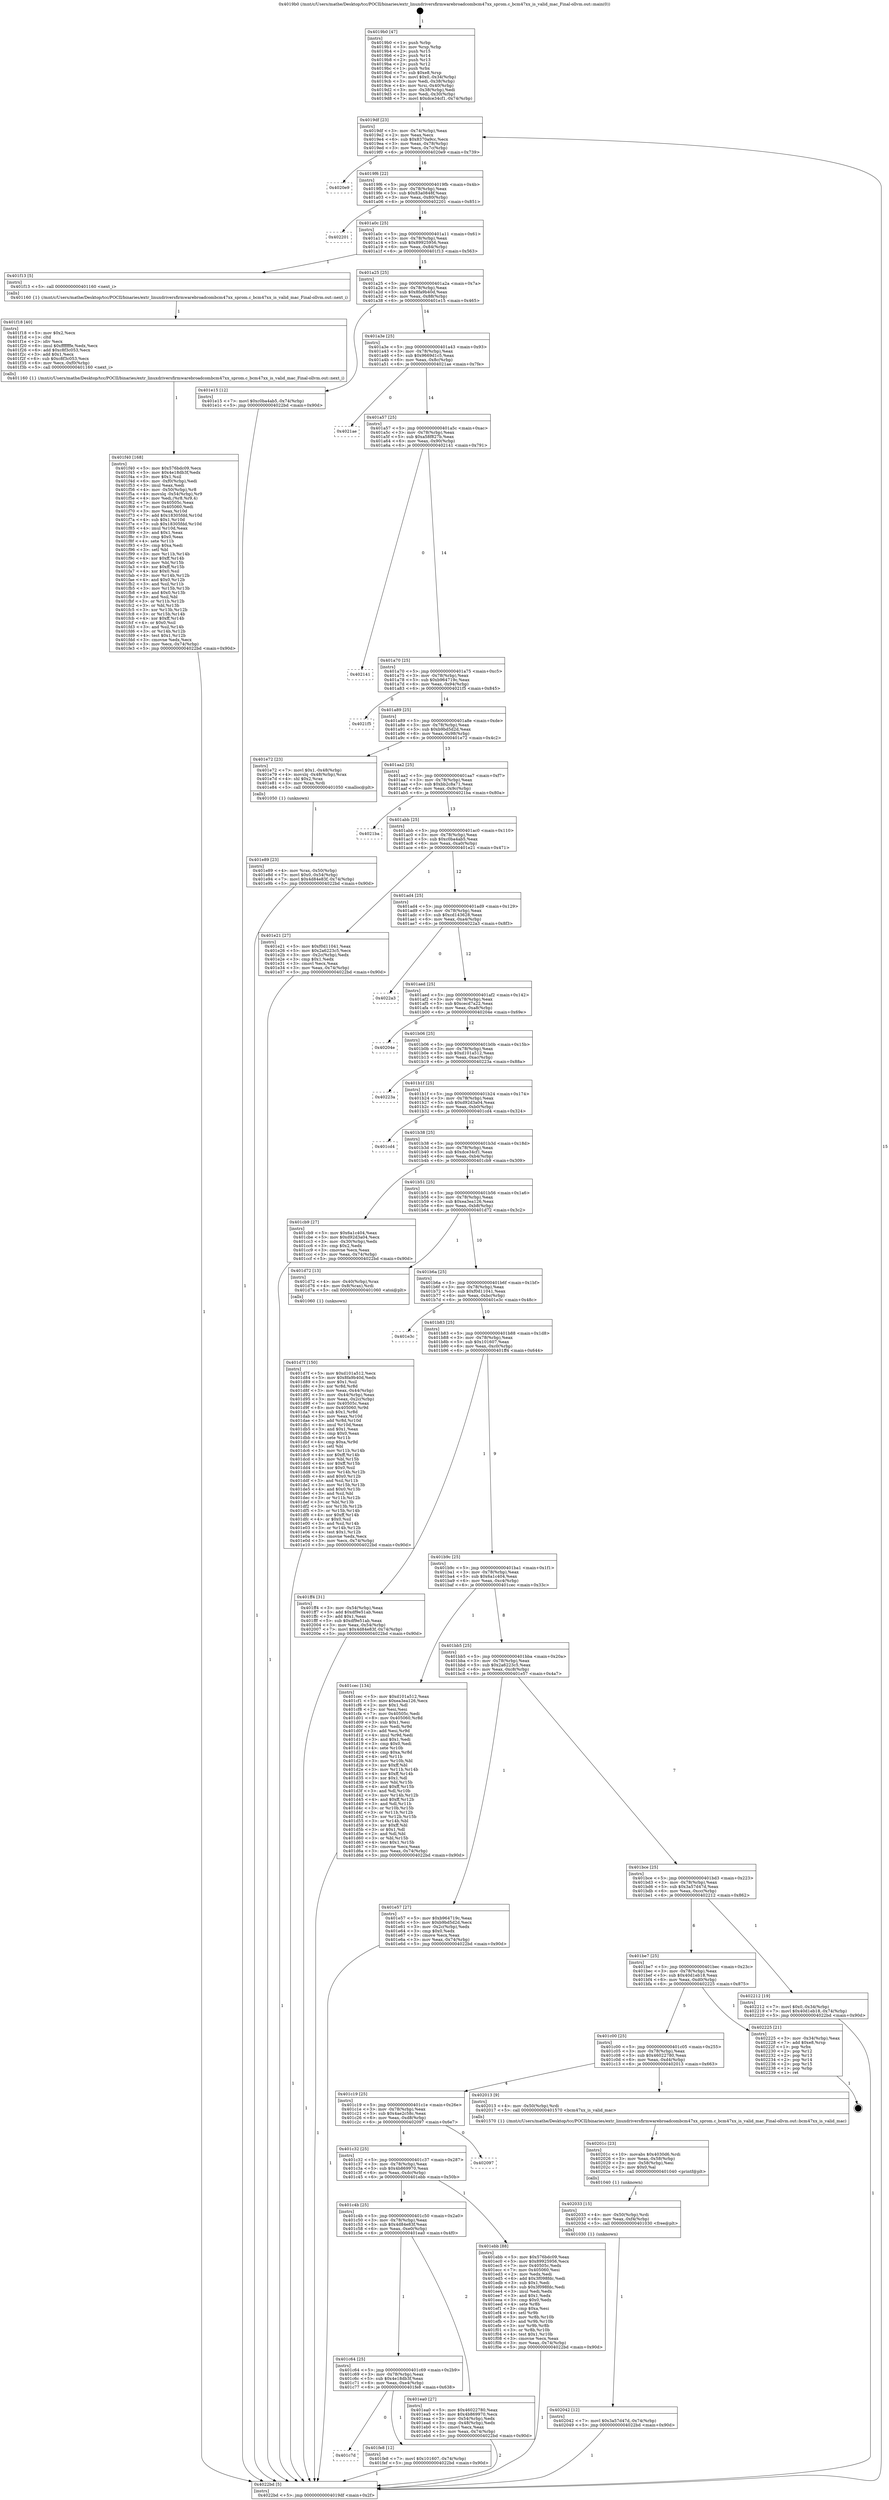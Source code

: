 digraph "0x4019b0" {
  label = "0x4019b0 (/mnt/c/Users/mathe/Desktop/tcc/POCII/binaries/extr_linuxdriversfirmwarebroadcombcm47xx_sprom.c_bcm47xx_is_valid_mac_Final-ollvm.out::main(0))"
  labelloc = "t"
  node[shape=record]

  Entry [label="",width=0.3,height=0.3,shape=circle,fillcolor=black,style=filled]
  "0x4019df" [label="{
     0x4019df [23]\l
     | [instrs]\l
     &nbsp;&nbsp;0x4019df \<+3\>: mov -0x74(%rbp),%eax\l
     &nbsp;&nbsp;0x4019e2 \<+2\>: mov %eax,%ecx\l
     &nbsp;&nbsp;0x4019e4 \<+6\>: sub $0x8370a9cc,%ecx\l
     &nbsp;&nbsp;0x4019ea \<+3\>: mov %eax,-0x78(%rbp)\l
     &nbsp;&nbsp;0x4019ed \<+3\>: mov %ecx,-0x7c(%rbp)\l
     &nbsp;&nbsp;0x4019f0 \<+6\>: je 00000000004020e9 \<main+0x739\>\l
  }"]
  "0x4020e9" [label="{
     0x4020e9\l
  }", style=dashed]
  "0x4019f6" [label="{
     0x4019f6 [22]\l
     | [instrs]\l
     &nbsp;&nbsp;0x4019f6 \<+5\>: jmp 00000000004019fb \<main+0x4b\>\l
     &nbsp;&nbsp;0x4019fb \<+3\>: mov -0x78(%rbp),%eax\l
     &nbsp;&nbsp;0x4019fe \<+5\>: sub $0x83a0848f,%eax\l
     &nbsp;&nbsp;0x401a03 \<+3\>: mov %eax,-0x80(%rbp)\l
     &nbsp;&nbsp;0x401a06 \<+6\>: je 0000000000402201 \<main+0x851\>\l
  }"]
  Exit [label="",width=0.3,height=0.3,shape=circle,fillcolor=black,style=filled,peripheries=2]
  "0x402201" [label="{
     0x402201\l
  }", style=dashed]
  "0x401a0c" [label="{
     0x401a0c [25]\l
     | [instrs]\l
     &nbsp;&nbsp;0x401a0c \<+5\>: jmp 0000000000401a11 \<main+0x61\>\l
     &nbsp;&nbsp;0x401a11 \<+3\>: mov -0x78(%rbp),%eax\l
     &nbsp;&nbsp;0x401a14 \<+5\>: sub $0x89925956,%eax\l
     &nbsp;&nbsp;0x401a19 \<+6\>: mov %eax,-0x84(%rbp)\l
     &nbsp;&nbsp;0x401a1f \<+6\>: je 0000000000401f13 \<main+0x563\>\l
  }"]
  "0x402042" [label="{
     0x402042 [12]\l
     | [instrs]\l
     &nbsp;&nbsp;0x402042 \<+7\>: movl $0x3a57d47d,-0x74(%rbp)\l
     &nbsp;&nbsp;0x402049 \<+5\>: jmp 00000000004022bd \<main+0x90d\>\l
  }"]
  "0x401f13" [label="{
     0x401f13 [5]\l
     | [instrs]\l
     &nbsp;&nbsp;0x401f13 \<+5\>: call 0000000000401160 \<next_i\>\l
     | [calls]\l
     &nbsp;&nbsp;0x401160 \{1\} (/mnt/c/Users/mathe/Desktop/tcc/POCII/binaries/extr_linuxdriversfirmwarebroadcombcm47xx_sprom.c_bcm47xx_is_valid_mac_Final-ollvm.out::next_i)\l
  }"]
  "0x401a25" [label="{
     0x401a25 [25]\l
     | [instrs]\l
     &nbsp;&nbsp;0x401a25 \<+5\>: jmp 0000000000401a2a \<main+0x7a\>\l
     &nbsp;&nbsp;0x401a2a \<+3\>: mov -0x78(%rbp),%eax\l
     &nbsp;&nbsp;0x401a2d \<+5\>: sub $0x8fa9b40d,%eax\l
     &nbsp;&nbsp;0x401a32 \<+6\>: mov %eax,-0x88(%rbp)\l
     &nbsp;&nbsp;0x401a38 \<+6\>: je 0000000000401e15 \<main+0x465\>\l
  }"]
  "0x402033" [label="{
     0x402033 [15]\l
     | [instrs]\l
     &nbsp;&nbsp;0x402033 \<+4\>: mov -0x50(%rbp),%rdi\l
     &nbsp;&nbsp;0x402037 \<+6\>: mov %eax,-0xf4(%rbp)\l
     &nbsp;&nbsp;0x40203d \<+5\>: call 0000000000401030 \<free@plt\>\l
     | [calls]\l
     &nbsp;&nbsp;0x401030 \{1\} (unknown)\l
  }"]
  "0x401e15" [label="{
     0x401e15 [12]\l
     | [instrs]\l
     &nbsp;&nbsp;0x401e15 \<+7\>: movl $0xc0ba4ab5,-0x74(%rbp)\l
     &nbsp;&nbsp;0x401e1c \<+5\>: jmp 00000000004022bd \<main+0x90d\>\l
  }"]
  "0x401a3e" [label="{
     0x401a3e [25]\l
     | [instrs]\l
     &nbsp;&nbsp;0x401a3e \<+5\>: jmp 0000000000401a43 \<main+0x93\>\l
     &nbsp;&nbsp;0x401a43 \<+3\>: mov -0x78(%rbp),%eax\l
     &nbsp;&nbsp;0x401a46 \<+5\>: sub $0x9669d1c5,%eax\l
     &nbsp;&nbsp;0x401a4b \<+6\>: mov %eax,-0x8c(%rbp)\l
     &nbsp;&nbsp;0x401a51 \<+6\>: je 00000000004021ae \<main+0x7fe\>\l
  }"]
  "0x40201c" [label="{
     0x40201c [23]\l
     | [instrs]\l
     &nbsp;&nbsp;0x40201c \<+10\>: movabs $0x4030d6,%rdi\l
     &nbsp;&nbsp;0x402026 \<+3\>: mov %eax,-0x58(%rbp)\l
     &nbsp;&nbsp;0x402029 \<+3\>: mov -0x58(%rbp),%esi\l
     &nbsp;&nbsp;0x40202c \<+2\>: mov $0x0,%al\l
     &nbsp;&nbsp;0x40202e \<+5\>: call 0000000000401040 \<printf@plt\>\l
     | [calls]\l
     &nbsp;&nbsp;0x401040 \{1\} (unknown)\l
  }"]
  "0x4021ae" [label="{
     0x4021ae\l
  }", style=dashed]
  "0x401a57" [label="{
     0x401a57 [25]\l
     | [instrs]\l
     &nbsp;&nbsp;0x401a57 \<+5\>: jmp 0000000000401a5c \<main+0xac\>\l
     &nbsp;&nbsp;0x401a5c \<+3\>: mov -0x78(%rbp),%eax\l
     &nbsp;&nbsp;0x401a5f \<+5\>: sub $0xa58f827b,%eax\l
     &nbsp;&nbsp;0x401a64 \<+6\>: mov %eax,-0x90(%rbp)\l
     &nbsp;&nbsp;0x401a6a \<+6\>: je 0000000000402141 \<main+0x791\>\l
  }"]
  "0x401c7d" [label="{
     0x401c7d\l
  }", style=dashed]
  "0x402141" [label="{
     0x402141\l
  }", style=dashed]
  "0x401a70" [label="{
     0x401a70 [25]\l
     | [instrs]\l
     &nbsp;&nbsp;0x401a70 \<+5\>: jmp 0000000000401a75 \<main+0xc5\>\l
     &nbsp;&nbsp;0x401a75 \<+3\>: mov -0x78(%rbp),%eax\l
     &nbsp;&nbsp;0x401a78 \<+5\>: sub $0xb964719c,%eax\l
     &nbsp;&nbsp;0x401a7d \<+6\>: mov %eax,-0x94(%rbp)\l
     &nbsp;&nbsp;0x401a83 \<+6\>: je 00000000004021f5 \<main+0x845\>\l
  }"]
  "0x401fe8" [label="{
     0x401fe8 [12]\l
     | [instrs]\l
     &nbsp;&nbsp;0x401fe8 \<+7\>: movl $0x101607,-0x74(%rbp)\l
     &nbsp;&nbsp;0x401fef \<+5\>: jmp 00000000004022bd \<main+0x90d\>\l
  }"]
  "0x4021f5" [label="{
     0x4021f5\l
  }", style=dashed]
  "0x401a89" [label="{
     0x401a89 [25]\l
     | [instrs]\l
     &nbsp;&nbsp;0x401a89 \<+5\>: jmp 0000000000401a8e \<main+0xde\>\l
     &nbsp;&nbsp;0x401a8e \<+3\>: mov -0x78(%rbp),%eax\l
     &nbsp;&nbsp;0x401a91 \<+5\>: sub $0xb9bd5d2d,%eax\l
     &nbsp;&nbsp;0x401a96 \<+6\>: mov %eax,-0x98(%rbp)\l
     &nbsp;&nbsp;0x401a9c \<+6\>: je 0000000000401e72 \<main+0x4c2\>\l
  }"]
  "0x401f40" [label="{
     0x401f40 [168]\l
     | [instrs]\l
     &nbsp;&nbsp;0x401f40 \<+5\>: mov $0x576bdc09,%ecx\l
     &nbsp;&nbsp;0x401f45 \<+5\>: mov $0x4e18db3f,%edx\l
     &nbsp;&nbsp;0x401f4a \<+3\>: mov $0x1,%sil\l
     &nbsp;&nbsp;0x401f4d \<+6\>: mov -0xf0(%rbp),%edi\l
     &nbsp;&nbsp;0x401f53 \<+3\>: imul %eax,%edi\l
     &nbsp;&nbsp;0x401f56 \<+4\>: mov -0x50(%rbp),%r8\l
     &nbsp;&nbsp;0x401f5a \<+4\>: movslq -0x54(%rbp),%r9\l
     &nbsp;&nbsp;0x401f5e \<+4\>: mov %edi,(%r8,%r9,4)\l
     &nbsp;&nbsp;0x401f62 \<+7\>: mov 0x40505c,%eax\l
     &nbsp;&nbsp;0x401f69 \<+7\>: mov 0x405060,%edi\l
     &nbsp;&nbsp;0x401f70 \<+3\>: mov %eax,%r10d\l
     &nbsp;&nbsp;0x401f73 \<+7\>: add $0x18305fdd,%r10d\l
     &nbsp;&nbsp;0x401f7a \<+4\>: sub $0x1,%r10d\l
     &nbsp;&nbsp;0x401f7e \<+7\>: sub $0x18305fdd,%r10d\l
     &nbsp;&nbsp;0x401f85 \<+4\>: imul %r10d,%eax\l
     &nbsp;&nbsp;0x401f89 \<+3\>: and $0x1,%eax\l
     &nbsp;&nbsp;0x401f8c \<+3\>: cmp $0x0,%eax\l
     &nbsp;&nbsp;0x401f8f \<+4\>: sete %r11b\l
     &nbsp;&nbsp;0x401f93 \<+3\>: cmp $0xa,%edi\l
     &nbsp;&nbsp;0x401f96 \<+3\>: setl %bl\l
     &nbsp;&nbsp;0x401f99 \<+3\>: mov %r11b,%r14b\l
     &nbsp;&nbsp;0x401f9c \<+4\>: xor $0xff,%r14b\l
     &nbsp;&nbsp;0x401fa0 \<+3\>: mov %bl,%r15b\l
     &nbsp;&nbsp;0x401fa3 \<+4\>: xor $0xff,%r15b\l
     &nbsp;&nbsp;0x401fa7 \<+4\>: xor $0x0,%sil\l
     &nbsp;&nbsp;0x401fab \<+3\>: mov %r14b,%r12b\l
     &nbsp;&nbsp;0x401fae \<+4\>: and $0x0,%r12b\l
     &nbsp;&nbsp;0x401fb2 \<+3\>: and %sil,%r11b\l
     &nbsp;&nbsp;0x401fb5 \<+3\>: mov %r15b,%r13b\l
     &nbsp;&nbsp;0x401fb8 \<+4\>: and $0x0,%r13b\l
     &nbsp;&nbsp;0x401fbc \<+3\>: and %sil,%bl\l
     &nbsp;&nbsp;0x401fbf \<+3\>: or %r11b,%r12b\l
     &nbsp;&nbsp;0x401fc2 \<+3\>: or %bl,%r13b\l
     &nbsp;&nbsp;0x401fc5 \<+3\>: xor %r13b,%r12b\l
     &nbsp;&nbsp;0x401fc8 \<+3\>: or %r15b,%r14b\l
     &nbsp;&nbsp;0x401fcb \<+4\>: xor $0xff,%r14b\l
     &nbsp;&nbsp;0x401fcf \<+4\>: or $0x0,%sil\l
     &nbsp;&nbsp;0x401fd3 \<+3\>: and %sil,%r14b\l
     &nbsp;&nbsp;0x401fd6 \<+3\>: or %r14b,%r12b\l
     &nbsp;&nbsp;0x401fd9 \<+4\>: test $0x1,%r12b\l
     &nbsp;&nbsp;0x401fdd \<+3\>: cmovne %edx,%ecx\l
     &nbsp;&nbsp;0x401fe0 \<+3\>: mov %ecx,-0x74(%rbp)\l
     &nbsp;&nbsp;0x401fe3 \<+5\>: jmp 00000000004022bd \<main+0x90d\>\l
  }"]
  "0x401e72" [label="{
     0x401e72 [23]\l
     | [instrs]\l
     &nbsp;&nbsp;0x401e72 \<+7\>: movl $0x1,-0x48(%rbp)\l
     &nbsp;&nbsp;0x401e79 \<+4\>: movslq -0x48(%rbp),%rax\l
     &nbsp;&nbsp;0x401e7d \<+4\>: shl $0x2,%rax\l
     &nbsp;&nbsp;0x401e81 \<+3\>: mov %rax,%rdi\l
     &nbsp;&nbsp;0x401e84 \<+5\>: call 0000000000401050 \<malloc@plt\>\l
     | [calls]\l
     &nbsp;&nbsp;0x401050 \{1\} (unknown)\l
  }"]
  "0x401aa2" [label="{
     0x401aa2 [25]\l
     | [instrs]\l
     &nbsp;&nbsp;0x401aa2 \<+5\>: jmp 0000000000401aa7 \<main+0xf7\>\l
     &nbsp;&nbsp;0x401aa7 \<+3\>: mov -0x78(%rbp),%eax\l
     &nbsp;&nbsp;0x401aaa \<+5\>: sub $0xbb2c8a71,%eax\l
     &nbsp;&nbsp;0x401aaf \<+6\>: mov %eax,-0x9c(%rbp)\l
     &nbsp;&nbsp;0x401ab5 \<+6\>: je 00000000004021ba \<main+0x80a\>\l
  }"]
  "0x401f18" [label="{
     0x401f18 [40]\l
     | [instrs]\l
     &nbsp;&nbsp;0x401f18 \<+5\>: mov $0x2,%ecx\l
     &nbsp;&nbsp;0x401f1d \<+1\>: cltd\l
     &nbsp;&nbsp;0x401f1e \<+2\>: idiv %ecx\l
     &nbsp;&nbsp;0x401f20 \<+6\>: imul $0xfffffffe,%edx,%ecx\l
     &nbsp;&nbsp;0x401f26 \<+6\>: add $0xc8f3c053,%ecx\l
     &nbsp;&nbsp;0x401f2c \<+3\>: add $0x1,%ecx\l
     &nbsp;&nbsp;0x401f2f \<+6\>: sub $0xc8f3c053,%ecx\l
     &nbsp;&nbsp;0x401f35 \<+6\>: mov %ecx,-0xf0(%rbp)\l
     &nbsp;&nbsp;0x401f3b \<+5\>: call 0000000000401160 \<next_i\>\l
     | [calls]\l
     &nbsp;&nbsp;0x401160 \{1\} (/mnt/c/Users/mathe/Desktop/tcc/POCII/binaries/extr_linuxdriversfirmwarebroadcombcm47xx_sprom.c_bcm47xx_is_valid_mac_Final-ollvm.out::next_i)\l
  }"]
  "0x4021ba" [label="{
     0x4021ba\l
  }", style=dashed]
  "0x401abb" [label="{
     0x401abb [25]\l
     | [instrs]\l
     &nbsp;&nbsp;0x401abb \<+5\>: jmp 0000000000401ac0 \<main+0x110\>\l
     &nbsp;&nbsp;0x401ac0 \<+3\>: mov -0x78(%rbp),%eax\l
     &nbsp;&nbsp;0x401ac3 \<+5\>: sub $0xc0ba4ab5,%eax\l
     &nbsp;&nbsp;0x401ac8 \<+6\>: mov %eax,-0xa0(%rbp)\l
     &nbsp;&nbsp;0x401ace \<+6\>: je 0000000000401e21 \<main+0x471\>\l
  }"]
  "0x401c64" [label="{
     0x401c64 [25]\l
     | [instrs]\l
     &nbsp;&nbsp;0x401c64 \<+5\>: jmp 0000000000401c69 \<main+0x2b9\>\l
     &nbsp;&nbsp;0x401c69 \<+3\>: mov -0x78(%rbp),%eax\l
     &nbsp;&nbsp;0x401c6c \<+5\>: sub $0x4e18db3f,%eax\l
     &nbsp;&nbsp;0x401c71 \<+6\>: mov %eax,-0xe4(%rbp)\l
     &nbsp;&nbsp;0x401c77 \<+6\>: je 0000000000401fe8 \<main+0x638\>\l
  }"]
  "0x401e21" [label="{
     0x401e21 [27]\l
     | [instrs]\l
     &nbsp;&nbsp;0x401e21 \<+5\>: mov $0xf0d11041,%eax\l
     &nbsp;&nbsp;0x401e26 \<+5\>: mov $0x2a6223c5,%ecx\l
     &nbsp;&nbsp;0x401e2b \<+3\>: mov -0x2c(%rbp),%edx\l
     &nbsp;&nbsp;0x401e2e \<+3\>: cmp $0x1,%edx\l
     &nbsp;&nbsp;0x401e31 \<+3\>: cmovl %ecx,%eax\l
     &nbsp;&nbsp;0x401e34 \<+3\>: mov %eax,-0x74(%rbp)\l
     &nbsp;&nbsp;0x401e37 \<+5\>: jmp 00000000004022bd \<main+0x90d\>\l
  }"]
  "0x401ad4" [label="{
     0x401ad4 [25]\l
     | [instrs]\l
     &nbsp;&nbsp;0x401ad4 \<+5\>: jmp 0000000000401ad9 \<main+0x129\>\l
     &nbsp;&nbsp;0x401ad9 \<+3\>: mov -0x78(%rbp),%eax\l
     &nbsp;&nbsp;0x401adc \<+5\>: sub $0xcd143628,%eax\l
     &nbsp;&nbsp;0x401ae1 \<+6\>: mov %eax,-0xa4(%rbp)\l
     &nbsp;&nbsp;0x401ae7 \<+6\>: je 00000000004022a3 \<main+0x8f3\>\l
  }"]
  "0x401ea0" [label="{
     0x401ea0 [27]\l
     | [instrs]\l
     &nbsp;&nbsp;0x401ea0 \<+5\>: mov $0x46022780,%eax\l
     &nbsp;&nbsp;0x401ea5 \<+5\>: mov $0x4b869970,%ecx\l
     &nbsp;&nbsp;0x401eaa \<+3\>: mov -0x54(%rbp),%edx\l
     &nbsp;&nbsp;0x401ead \<+3\>: cmp -0x48(%rbp),%edx\l
     &nbsp;&nbsp;0x401eb0 \<+3\>: cmovl %ecx,%eax\l
     &nbsp;&nbsp;0x401eb3 \<+3\>: mov %eax,-0x74(%rbp)\l
     &nbsp;&nbsp;0x401eb6 \<+5\>: jmp 00000000004022bd \<main+0x90d\>\l
  }"]
  "0x4022a3" [label="{
     0x4022a3\l
  }", style=dashed]
  "0x401aed" [label="{
     0x401aed [25]\l
     | [instrs]\l
     &nbsp;&nbsp;0x401aed \<+5\>: jmp 0000000000401af2 \<main+0x142\>\l
     &nbsp;&nbsp;0x401af2 \<+3\>: mov -0x78(%rbp),%eax\l
     &nbsp;&nbsp;0x401af5 \<+5\>: sub $0xcecd7a22,%eax\l
     &nbsp;&nbsp;0x401afa \<+6\>: mov %eax,-0xa8(%rbp)\l
     &nbsp;&nbsp;0x401b00 \<+6\>: je 000000000040204e \<main+0x69e\>\l
  }"]
  "0x401c4b" [label="{
     0x401c4b [25]\l
     | [instrs]\l
     &nbsp;&nbsp;0x401c4b \<+5\>: jmp 0000000000401c50 \<main+0x2a0\>\l
     &nbsp;&nbsp;0x401c50 \<+3\>: mov -0x78(%rbp),%eax\l
     &nbsp;&nbsp;0x401c53 \<+5\>: sub $0x4d84e83f,%eax\l
     &nbsp;&nbsp;0x401c58 \<+6\>: mov %eax,-0xe0(%rbp)\l
     &nbsp;&nbsp;0x401c5e \<+6\>: je 0000000000401ea0 \<main+0x4f0\>\l
  }"]
  "0x40204e" [label="{
     0x40204e\l
  }", style=dashed]
  "0x401b06" [label="{
     0x401b06 [25]\l
     | [instrs]\l
     &nbsp;&nbsp;0x401b06 \<+5\>: jmp 0000000000401b0b \<main+0x15b\>\l
     &nbsp;&nbsp;0x401b0b \<+3\>: mov -0x78(%rbp),%eax\l
     &nbsp;&nbsp;0x401b0e \<+5\>: sub $0xd101a512,%eax\l
     &nbsp;&nbsp;0x401b13 \<+6\>: mov %eax,-0xac(%rbp)\l
     &nbsp;&nbsp;0x401b19 \<+6\>: je 000000000040223a \<main+0x88a\>\l
  }"]
  "0x401ebb" [label="{
     0x401ebb [88]\l
     | [instrs]\l
     &nbsp;&nbsp;0x401ebb \<+5\>: mov $0x576bdc09,%eax\l
     &nbsp;&nbsp;0x401ec0 \<+5\>: mov $0x89925956,%ecx\l
     &nbsp;&nbsp;0x401ec5 \<+7\>: mov 0x40505c,%edx\l
     &nbsp;&nbsp;0x401ecc \<+7\>: mov 0x405060,%esi\l
     &nbsp;&nbsp;0x401ed3 \<+2\>: mov %edx,%edi\l
     &nbsp;&nbsp;0x401ed5 \<+6\>: add $0x3f098fdc,%edi\l
     &nbsp;&nbsp;0x401edb \<+3\>: sub $0x1,%edi\l
     &nbsp;&nbsp;0x401ede \<+6\>: sub $0x3f098fdc,%edi\l
     &nbsp;&nbsp;0x401ee4 \<+3\>: imul %edi,%edx\l
     &nbsp;&nbsp;0x401ee7 \<+3\>: and $0x1,%edx\l
     &nbsp;&nbsp;0x401eea \<+3\>: cmp $0x0,%edx\l
     &nbsp;&nbsp;0x401eed \<+4\>: sete %r8b\l
     &nbsp;&nbsp;0x401ef1 \<+3\>: cmp $0xa,%esi\l
     &nbsp;&nbsp;0x401ef4 \<+4\>: setl %r9b\l
     &nbsp;&nbsp;0x401ef8 \<+3\>: mov %r8b,%r10b\l
     &nbsp;&nbsp;0x401efb \<+3\>: and %r9b,%r10b\l
     &nbsp;&nbsp;0x401efe \<+3\>: xor %r9b,%r8b\l
     &nbsp;&nbsp;0x401f01 \<+3\>: or %r8b,%r10b\l
     &nbsp;&nbsp;0x401f04 \<+4\>: test $0x1,%r10b\l
     &nbsp;&nbsp;0x401f08 \<+3\>: cmovne %ecx,%eax\l
     &nbsp;&nbsp;0x401f0b \<+3\>: mov %eax,-0x74(%rbp)\l
     &nbsp;&nbsp;0x401f0e \<+5\>: jmp 00000000004022bd \<main+0x90d\>\l
  }"]
  "0x40223a" [label="{
     0x40223a\l
  }", style=dashed]
  "0x401b1f" [label="{
     0x401b1f [25]\l
     | [instrs]\l
     &nbsp;&nbsp;0x401b1f \<+5\>: jmp 0000000000401b24 \<main+0x174\>\l
     &nbsp;&nbsp;0x401b24 \<+3\>: mov -0x78(%rbp),%eax\l
     &nbsp;&nbsp;0x401b27 \<+5\>: sub $0xd92d3a04,%eax\l
     &nbsp;&nbsp;0x401b2c \<+6\>: mov %eax,-0xb0(%rbp)\l
     &nbsp;&nbsp;0x401b32 \<+6\>: je 0000000000401cd4 \<main+0x324\>\l
  }"]
  "0x401c32" [label="{
     0x401c32 [25]\l
     | [instrs]\l
     &nbsp;&nbsp;0x401c32 \<+5\>: jmp 0000000000401c37 \<main+0x287\>\l
     &nbsp;&nbsp;0x401c37 \<+3\>: mov -0x78(%rbp),%eax\l
     &nbsp;&nbsp;0x401c3a \<+5\>: sub $0x4b869970,%eax\l
     &nbsp;&nbsp;0x401c3f \<+6\>: mov %eax,-0xdc(%rbp)\l
     &nbsp;&nbsp;0x401c45 \<+6\>: je 0000000000401ebb \<main+0x50b\>\l
  }"]
  "0x401cd4" [label="{
     0x401cd4\l
  }", style=dashed]
  "0x401b38" [label="{
     0x401b38 [25]\l
     | [instrs]\l
     &nbsp;&nbsp;0x401b38 \<+5\>: jmp 0000000000401b3d \<main+0x18d\>\l
     &nbsp;&nbsp;0x401b3d \<+3\>: mov -0x78(%rbp),%eax\l
     &nbsp;&nbsp;0x401b40 \<+5\>: sub $0xdce34cf1,%eax\l
     &nbsp;&nbsp;0x401b45 \<+6\>: mov %eax,-0xb4(%rbp)\l
     &nbsp;&nbsp;0x401b4b \<+6\>: je 0000000000401cb9 \<main+0x309\>\l
  }"]
  "0x402097" [label="{
     0x402097\l
  }", style=dashed]
  "0x401cb9" [label="{
     0x401cb9 [27]\l
     | [instrs]\l
     &nbsp;&nbsp;0x401cb9 \<+5\>: mov $0x6a1c404,%eax\l
     &nbsp;&nbsp;0x401cbe \<+5\>: mov $0xd92d3a04,%ecx\l
     &nbsp;&nbsp;0x401cc3 \<+3\>: mov -0x30(%rbp),%edx\l
     &nbsp;&nbsp;0x401cc6 \<+3\>: cmp $0x2,%edx\l
     &nbsp;&nbsp;0x401cc9 \<+3\>: cmovne %ecx,%eax\l
     &nbsp;&nbsp;0x401ccc \<+3\>: mov %eax,-0x74(%rbp)\l
     &nbsp;&nbsp;0x401ccf \<+5\>: jmp 00000000004022bd \<main+0x90d\>\l
  }"]
  "0x401b51" [label="{
     0x401b51 [25]\l
     | [instrs]\l
     &nbsp;&nbsp;0x401b51 \<+5\>: jmp 0000000000401b56 \<main+0x1a6\>\l
     &nbsp;&nbsp;0x401b56 \<+3\>: mov -0x78(%rbp),%eax\l
     &nbsp;&nbsp;0x401b59 \<+5\>: sub $0xea3ea126,%eax\l
     &nbsp;&nbsp;0x401b5e \<+6\>: mov %eax,-0xb8(%rbp)\l
     &nbsp;&nbsp;0x401b64 \<+6\>: je 0000000000401d72 \<main+0x3c2\>\l
  }"]
  "0x4022bd" [label="{
     0x4022bd [5]\l
     | [instrs]\l
     &nbsp;&nbsp;0x4022bd \<+5\>: jmp 00000000004019df \<main+0x2f\>\l
  }"]
  "0x4019b0" [label="{
     0x4019b0 [47]\l
     | [instrs]\l
     &nbsp;&nbsp;0x4019b0 \<+1\>: push %rbp\l
     &nbsp;&nbsp;0x4019b1 \<+3\>: mov %rsp,%rbp\l
     &nbsp;&nbsp;0x4019b4 \<+2\>: push %r15\l
     &nbsp;&nbsp;0x4019b6 \<+2\>: push %r14\l
     &nbsp;&nbsp;0x4019b8 \<+2\>: push %r13\l
     &nbsp;&nbsp;0x4019ba \<+2\>: push %r12\l
     &nbsp;&nbsp;0x4019bc \<+1\>: push %rbx\l
     &nbsp;&nbsp;0x4019bd \<+7\>: sub $0xe8,%rsp\l
     &nbsp;&nbsp;0x4019c4 \<+7\>: movl $0x0,-0x34(%rbp)\l
     &nbsp;&nbsp;0x4019cb \<+3\>: mov %edi,-0x38(%rbp)\l
     &nbsp;&nbsp;0x4019ce \<+4\>: mov %rsi,-0x40(%rbp)\l
     &nbsp;&nbsp;0x4019d2 \<+3\>: mov -0x38(%rbp),%edi\l
     &nbsp;&nbsp;0x4019d5 \<+3\>: mov %edi,-0x30(%rbp)\l
     &nbsp;&nbsp;0x4019d8 \<+7\>: movl $0xdce34cf1,-0x74(%rbp)\l
  }"]
  "0x401c19" [label="{
     0x401c19 [25]\l
     | [instrs]\l
     &nbsp;&nbsp;0x401c19 \<+5\>: jmp 0000000000401c1e \<main+0x26e\>\l
     &nbsp;&nbsp;0x401c1e \<+3\>: mov -0x78(%rbp),%eax\l
     &nbsp;&nbsp;0x401c21 \<+5\>: sub $0x4ae2c58c,%eax\l
     &nbsp;&nbsp;0x401c26 \<+6\>: mov %eax,-0xd8(%rbp)\l
     &nbsp;&nbsp;0x401c2c \<+6\>: je 0000000000402097 \<main+0x6e7\>\l
  }"]
  "0x401d72" [label="{
     0x401d72 [13]\l
     | [instrs]\l
     &nbsp;&nbsp;0x401d72 \<+4\>: mov -0x40(%rbp),%rax\l
     &nbsp;&nbsp;0x401d76 \<+4\>: mov 0x8(%rax),%rdi\l
     &nbsp;&nbsp;0x401d7a \<+5\>: call 0000000000401060 \<atoi@plt\>\l
     | [calls]\l
     &nbsp;&nbsp;0x401060 \{1\} (unknown)\l
  }"]
  "0x401b6a" [label="{
     0x401b6a [25]\l
     | [instrs]\l
     &nbsp;&nbsp;0x401b6a \<+5\>: jmp 0000000000401b6f \<main+0x1bf\>\l
     &nbsp;&nbsp;0x401b6f \<+3\>: mov -0x78(%rbp),%eax\l
     &nbsp;&nbsp;0x401b72 \<+5\>: sub $0xf0d11041,%eax\l
     &nbsp;&nbsp;0x401b77 \<+6\>: mov %eax,-0xbc(%rbp)\l
     &nbsp;&nbsp;0x401b7d \<+6\>: je 0000000000401e3c \<main+0x48c\>\l
  }"]
  "0x402013" [label="{
     0x402013 [9]\l
     | [instrs]\l
     &nbsp;&nbsp;0x402013 \<+4\>: mov -0x50(%rbp),%rdi\l
     &nbsp;&nbsp;0x402017 \<+5\>: call 0000000000401570 \<bcm47xx_is_valid_mac\>\l
     | [calls]\l
     &nbsp;&nbsp;0x401570 \{1\} (/mnt/c/Users/mathe/Desktop/tcc/POCII/binaries/extr_linuxdriversfirmwarebroadcombcm47xx_sprom.c_bcm47xx_is_valid_mac_Final-ollvm.out::bcm47xx_is_valid_mac)\l
  }"]
  "0x401e3c" [label="{
     0x401e3c\l
  }", style=dashed]
  "0x401b83" [label="{
     0x401b83 [25]\l
     | [instrs]\l
     &nbsp;&nbsp;0x401b83 \<+5\>: jmp 0000000000401b88 \<main+0x1d8\>\l
     &nbsp;&nbsp;0x401b88 \<+3\>: mov -0x78(%rbp),%eax\l
     &nbsp;&nbsp;0x401b8b \<+5\>: sub $0x101607,%eax\l
     &nbsp;&nbsp;0x401b90 \<+6\>: mov %eax,-0xc0(%rbp)\l
     &nbsp;&nbsp;0x401b96 \<+6\>: je 0000000000401ff4 \<main+0x644\>\l
  }"]
  "0x401c00" [label="{
     0x401c00 [25]\l
     | [instrs]\l
     &nbsp;&nbsp;0x401c00 \<+5\>: jmp 0000000000401c05 \<main+0x255\>\l
     &nbsp;&nbsp;0x401c05 \<+3\>: mov -0x78(%rbp),%eax\l
     &nbsp;&nbsp;0x401c08 \<+5\>: sub $0x46022780,%eax\l
     &nbsp;&nbsp;0x401c0d \<+6\>: mov %eax,-0xd4(%rbp)\l
     &nbsp;&nbsp;0x401c13 \<+6\>: je 0000000000402013 \<main+0x663\>\l
  }"]
  "0x401ff4" [label="{
     0x401ff4 [31]\l
     | [instrs]\l
     &nbsp;&nbsp;0x401ff4 \<+3\>: mov -0x54(%rbp),%eax\l
     &nbsp;&nbsp;0x401ff7 \<+5\>: add $0xdf9e51ab,%eax\l
     &nbsp;&nbsp;0x401ffc \<+3\>: add $0x1,%eax\l
     &nbsp;&nbsp;0x401fff \<+5\>: sub $0xdf9e51ab,%eax\l
     &nbsp;&nbsp;0x402004 \<+3\>: mov %eax,-0x54(%rbp)\l
     &nbsp;&nbsp;0x402007 \<+7\>: movl $0x4d84e83f,-0x74(%rbp)\l
     &nbsp;&nbsp;0x40200e \<+5\>: jmp 00000000004022bd \<main+0x90d\>\l
  }"]
  "0x401b9c" [label="{
     0x401b9c [25]\l
     | [instrs]\l
     &nbsp;&nbsp;0x401b9c \<+5\>: jmp 0000000000401ba1 \<main+0x1f1\>\l
     &nbsp;&nbsp;0x401ba1 \<+3\>: mov -0x78(%rbp),%eax\l
     &nbsp;&nbsp;0x401ba4 \<+5\>: sub $0x6a1c404,%eax\l
     &nbsp;&nbsp;0x401ba9 \<+6\>: mov %eax,-0xc4(%rbp)\l
     &nbsp;&nbsp;0x401baf \<+6\>: je 0000000000401cec \<main+0x33c\>\l
  }"]
  "0x402225" [label="{
     0x402225 [21]\l
     | [instrs]\l
     &nbsp;&nbsp;0x402225 \<+3\>: mov -0x34(%rbp),%eax\l
     &nbsp;&nbsp;0x402228 \<+7\>: add $0xe8,%rsp\l
     &nbsp;&nbsp;0x40222f \<+1\>: pop %rbx\l
     &nbsp;&nbsp;0x402230 \<+2\>: pop %r12\l
     &nbsp;&nbsp;0x402232 \<+2\>: pop %r13\l
     &nbsp;&nbsp;0x402234 \<+2\>: pop %r14\l
     &nbsp;&nbsp;0x402236 \<+2\>: pop %r15\l
     &nbsp;&nbsp;0x402238 \<+1\>: pop %rbp\l
     &nbsp;&nbsp;0x402239 \<+1\>: ret\l
  }"]
  "0x401cec" [label="{
     0x401cec [134]\l
     | [instrs]\l
     &nbsp;&nbsp;0x401cec \<+5\>: mov $0xd101a512,%eax\l
     &nbsp;&nbsp;0x401cf1 \<+5\>: mov $0xea3ea126,%ecx\l
     &nbsp;&nbsp;0x401cf6 \<+2\>: mov $0x1,%dl\l
     &nbsp;&nbsp;0x401cf8 \<+2\>: xor %esi,%esi\l
     &nbsp;&nbsp;0x401cfa \<+7\>: mov 0x40505c,%edi\l
     &nbsp;&nbsp;0x401d01 \<+8\>: mov 0x405060,%r8d\l
     &nbsp;&nbsp;0x401d09 \<+3\>: sub $0x1,%esi\l
     &nbsp;&nbsp;0x401d0c \<+3\>: mov %edi,%r9d\l
     &nbsp;&nbsp;0x401d0f \<+3\>: add %esi,%r9d\l
     &nbsp;&nbsp;0x401d12 \<+4\>: imul %r9d,%edi\l
     &nbsp;&nbsp;0x401d16 \<+3\>: and $0x1,%edi\l
     &nbsp;&nbsp;0x401d19 \<+3\>: cmp $0x0,%edi\l
     &nbsp;&nbsp;0x401d1c \<+4\>: sete %r10b\l
     &nbsp;&nbsp;0x401d20 \<+4\>: cmp $0xa,%r8d\l
     &nbsp;&nbsp;0x401d24 \<+4\>: setl %r11b\l
     &nbsp;&nbsp;0x401d28 \<+3\>: mov %r10b,%bl\l
     &nbsp;&nbsp;0x401d2b \<+3\>: xor $0xff,%bl\l
     &nbsp;&nbsp;0x401d2e \<+3\>: mov %r11b,%r14b\l
     &nbsp;&nbsp;0x401d31 \<+4\>: xor $0xff,%r14b\l
     &nbsp;&nbsp;0x401d35 \<+3\>: xor $0x1,%dl\l
     &nbsp;&nbsp;0x401d38 \<+3\>: mov %bl,%r15b\l
     &nbsp;&nbsp;0x401d3b \<+4\>: and $0xff,%r15b\l
     &nbsp;&nbsp;0x401d3f \<+3\>: and %dl,%r10b\l
     &nbsp;&nbsp;0x401d42 \<+3\>: mov %r14b,%r12b\l
     &nbsp;&nbsp;0x401d45 \<+4\>: and $0xff,%r12b\l
     &nbsp;&nbsp;0x401d49 \<+3\>: and %dl,%r11b\l
     &nbsp;&nbsp;0x401d4c \<+3\>: or %r10b,%r15b\l
     &nbsp;&nbsp;0x401d4f \<+3\>: or %r11b,%r12b\l
     &nbsp;&nbsp;0x401d52 \<+3\>: xor %r12b,%r15b\l
     &nbsp;&nbsp;0x401d55 \<+3\>: or %r14b,%bl\l
     &nbsp;&nbsp;0x401d58 \<+3\>: xor $0xff,%bl\l
     &nbsp;&nbsp;0x401d5b \<+3\>: or $0x1,%dl\l
     &nbsp;&nbsp;0x401d5e \<+2\>: and %dl,%bl\l
     &nbsp;&nbsp;0x401d60 \<+3\>: or %bl,%r15b\l
     &nbsp;&nbsp;0x401d63 \<+4\>: test $0x1,%r15b\l
     &nbsp;&nbsp;0x401d67 \<+3\>: cmovne %ecx,%eax\l
     &nbsp;&nbsp;0x401d6a \<+3\>: mov %eax,-0x74(%rbp)\l
     &nbsp;&nbsp;0x401d6d \<+5\>: jmp 00000000004022bd \<main+0x90d\>\l
  }"]
  "0x401bb5" [label="{
     0x401bb5 [25]\l
     | [instrs]\l
     &nbsp;&nbsp;0x401bb5 \<+5\>: jmp 0000000000401bba \<main+0x20a\>\l
     &nbsp;&nbsp;0x401bba \<+3\>: mov -0x78(%rbp),%eax\l
     &nbsp;&nbsp;0x401bbd \<+5\>: sub $0x2a6223c5,%eax\l
     &nbsp;&nbsp;0x401bc2 \<+6\>: mov %eax,-0xc8(%rbp)\l
     &nbsp;&nbsp;0x401bc8 \<+6\>: je 0000000000401e57 \<main+0x4a7\>\l
  }"]
  "0x401d7f" [label="{
     0x401d7f [150]\l
     | [instrs]\l
     &nbsp;&nbsp;0x401d7f \<+5\>: mov $0xd101a512,%ecx\l
     &nbsp;&nbsp;0x401d84 \<+5\>: mov $0x8fa9b40d,%edx\l
     &nbsp;&nbsp;0x401d89 \<+3\>: mov $0x1,%sil\l
     &nbsp;&nbsp;0x401d8c \<+3\>: xor %r8d,%r8d\l
     &nbsp;&nbsp;0x401d8f \<+3\>: mov %eax,-0x44(%rbp)\l
     &nbsp;&nbsp;0x401d92 \<+3\>: mov -0x44(%rbp),%eax\l
     &nbsp;&nbsp;0x401d95 \<+3\>: mov %eax,-0x2c(%rbp)\l
     &nbsp;&nbsp;0x401d98 \<+7\>: mov 0x40505c,%eax\l
     &nbsp;&nbsp;0x401d9f \<+8\>: mov 0x405060,%r9d\l
     &nbsp;&nbsp;0x401da7 \<+4\>: sub $0x1,%r8d\l
     &nbsp;&nbsp;0x401dab \<+3\>: mov %eax,%r10d\l
     &nbsp;&nbsp;0x401dae \<+3\>: add %r8d,%r10d\l
     &nbsp;&nbsp;0x401db1 \<+4\>: imul %r10d,%eax\l
     &nbsp;&nbsp;0x401db5 \<+3\>: and $0x1,%eax\l
     &nbsp;&nbsp;0x401db8 \<+3\>: cmp $0x0,%eax\l
     &nbsp;&nbsp;0x401dbb \<+4\>: sete %r11b\l
     &nbsp;&nbsp;0x401dbf \<+4\>: cmp $0xa,%r9d\l
     &nbsp;&nbsp;0x401dc3 \<+3\>: setl %bl\l
     &nbsp;&nbsp;0x401dc6 \<+3\>: mov %r11b,%r14b\l
     &nbsp;&nbsp;0x401dc9 \<+4\>: xor $0xff,%r14b\l
     &nbsp;&nbsp;0x401dcd \<+3\>: mov %bl,%r15b\l
     &nbsp;&nbsp;0x401dd0 \<+4\>: xor $0xff,%r15b\l
     &nbsp;&nbsp;0x401dd4 \<+4\>: xor $0x0,%sil\l
     &nbsp;&nbsp;0x401dd8 \<+3\>: mov %r14b,%r12b\l
     &nbsp;&nbsp;0x401ddb \<+4\>: and $0x0,%r12b\l
     &nbsp;&nbsp;0x401ddf \<+3\>: and %sil,%r11b\l
     &nbsp;&nbsp;0x401de2 \<+3\>: mov %r15b,%r13b\l
     &nbsp;&nbsp;0x401de5 \<+4\>: and $0x0,%r13b\l
     &nbsp;&nbsp;0x401de9 \<+3\>: and %sil,%bl\l
     &nbsp;&nbsp;0x401dec \<+3\>: or %r11b,%r12b\l
     &nbsp;&nbsp;0x401def \<+3\>: or %bl,%r13b\l
     &nbsp;&nbsp;0x401df2 \<+3\>: xor %r13b,%r12b\l
     &nbsp;&nbsp;0x401df5 \<+3\>: or %r15b,%r14b\l
     &nbsp;&nbsp;0x401df8 \<+4\>: xor $0xff,%r14b\l
     &nbsp;&nbsp;0x401dfc \<+4\>: or $0x0,%sil\l
     &nbsp;&nbsp;0x401e00 \<+3\>: and %sil,%r14b\l
     &nbsp;&nbsp;0x401e03 \<+3\>: or %r14b,%r12b\l
     &nbsp;&nbsp;0x401e06 \<+4\>: test $0x1,%r12b\l
     &nbsp;&nbsp;0x401e0a \<+3\>: cmovne %edx,%ecx\l
     &nbsp;&nbsp;0x401e0d \<+3\>: mov %ecx,-0x74(%rbp)\l
     &nbsp;&nbsp;0x401e10 \<+5\>: jmp 00000000004022bd \<main+0x90d\>\l
  }"]
  "0x401be7" [label="{
     0x401be7 [25]\l
     | [instrs]\l
     &nbsp;&nbsp;0x401be7 \<+5\>: jmp 0000000000401bec \<main+0x23c\>\l
     &nbsp;&nbsp;0x401bec \<+3\>: mov -0x78(%rbp),%eax\l
     &nbsp;&nbsp;0x401bef \<+5\>: sub $0x40d1eb18,%eax\l
     &nbsp;&nbsp;0x401bf4 \<+6\>: mov %eax,-0xd0(%rbp)\l
     &nbsp;&nbsp;0x401bfa \<+6\>: je 0000000000402225 \<main+0x875\>\l
  }"]
  "0x401e57" [label="{
     0x401e57 [27]\l
     | [instrs]\l
     &nbsp;&nbsp;0x401e57 \<+5\>: mov $0xb964719c,%eax\l
     &nbsp;&nbsp;0x401e5c \<+5\>: mov $0xb9bd5d2d,%ecx\l
     &nbsp;&nbsp;0x401e61 \<+3\>: mov -0x2c(%rbp),%edx\l
     &nbsp;&nbsp;0x401e64 \<+3\>: cmp $0x0,%edx\l
     &nbsp;&nbsp;0x401e67 \<+3\>: cmove %ecx,%eax\l
     &nbsp;&nbsp;0x401e6a \<+3\>: mov %eax,-0x74(%rbp)\l
     &nbsp;&nbsp;0x401e6d \<+5\>: jmp 00000000004022bd \<main+0x90d\>\l
  }"]
  "0x401bce" [label="{
     0x401bce [25]\l
     | [instrs]\l
     &nbsp;&nbsp;0x401bce \<+5\>: jmp 0000000000401bd3 \<main+0x223\>\l
     &nbsp;&nbsp;0x401bd3 \<+3\>: mov -0x78(%rbp),%eax\l
     &nbsp;&nbsp;0x401bd6 \<+5\>: sub $0x3a57d47d,%eax\l
     &nbsp;&nbsp;0x401bdb \<+6\>: mov %eax,-0xcc(%rbp)\l
     &nbsp;&nbsp;0x401be1 \<+6\>: je 0000000000402212 \<main+0x862\>\l
  }"]
  "0x401e89" [label="{
     0x401e89 [23]\l
     | [instrs]\l
     &nbsp;&nbsp;0x401e89 \<+4\>: mov %rax,-0x50(%rbp)\l
     &nbsp;&nbsp;0x401e8d \<+7\>: movl $0x0,-0x54(%rbp)\l
     &nbsp;&nbsp;0x401e94 \<+7\>: movl $0x4d84e83f,-0x74(%rbp)\l
     &nbsp;&nbsp;0x401e9b \<+5\>: jmp 00000000004022bd \<main+0x90d\>\l
  }"]
  "0x402212" [label="{
     0x402212 [19]\l
     | [instrs]\l
     &nbsp;&nbsp;0x402212 \<+7\>: movl $0x0,-0x34(%rbp)\l
     &nbsp;&nbsp;0x402219 \<+7\>: movl $0x40d1eb18,-0x74(%rbp)\l
     &nbsp;&nbsp;0x402220 \<+5\>: jmp 00000000004022bd \<main+0x90d\>\l
  }"]
  Entry -> "0x4019b0" [label=" 1"]
  "0x4019df" -> "0x4020e9" [label=" 0"]
  "0x4019df" -> "0x4019f6" [label=" 16"]
  "0x402225" -> Exit [label=" 1"]
  "0x4019f6" -> "0x402201" [label=" 0"]
  "0x4019f6" -> "0x401a0c" [label=" 16"]
  "0x402212" -> "0x4022bd" [label=" 1"]
  "0x401a0c" -> "0x401f13" [label=" 1"]
  "0x401a0c" -> "0x401a25" [label=" 15"]
  "0x402042" -> "0x4022bd" [label=" 1"]
  "0x401a25" -> "0x401e15" [label=" 1"]
  "0x401a25" -> "0x401a3e" [label=" 14"]
  "0x402033" -> "0x402042" [label=" 1"]
  "0x401a3e" -> "0x4021ae" [label=" 0"]
  "0x401a3e" -> "0x401a57" [label=" 14"]
  "0x40201c" -> "0x402033" [label=" 1"]
  "0x401a57" -> "0x402141" [label=" 0"]
  "0x401a57" -> "0x401a70" [label=" 14"]
  "0x402013" -> "0x40201c" [label=" 1"]
  "0x401a70" -> "0x4021f5" [label=" 0"]
  "0x401a70" -> "0x401a89" [label=" 14"]
  "0x401ff4" -> "0x4022bd" [label=" 1"]
  "0x401a89" -> "0x401e72" [label=" 1"]
  "0x401a89" -> "0x401aa2" [label=" 13"]
  "0x401c64" -> "0x401c7d" [label=" 0"]
  "0x401aa2" -> "0x4021ba" [label=" 0"]
  "0x401aa2" -> "0x401abb" [label=" 13"]
  "0x401c64" -> "0x401fe8" [label=" 1"]
  "0x401abb" -> "0x401e21" [label=" 1"]
  "0x401abb" -> "0x401ad4" [label=" 12"]
  "0x401fe8" -> "0x4022bd" [label=" 1"]
  "0x401ad4" -> "0x4022a3" [label=" 0"]
  "0x401ad4" -> "0x401aed" [label=" 12"]
  "0x401f40" -> "0x4022bd" [label=" 1"]
  "0x401aed" -> "0x40204e" [label=" 0"]
  "0x401aed" -> "0x401b06" [label=" 12"]
  "0x401f13" -> "0x401f18" [label=" 1"]
  "0x401b06" -> "0x40223a" [label=" 0"]
  "0x401b06" -> "0x401b1f" [label=" 12"]
  "0x401ebb" -> "0x4022bd" [label=" 1"]
  "0x401b1f" -> "0x401cd4" [label=" 0"]
  "0x401b1f" -> "0x401b38" [label=" 12"]
  "0x401c4b" -> "0x401c64" [label=" 1"]
  "0x401b38" -> "0x401cb9" [label=" 1"]
  "0x401b38" -> "0x401b51" [label=" 11"]
  "0x401cb9" -> "0x4022bd" [label=" 1"]
  "0x4019b0" -> "0x4019df" [label=" 1"]
  "0x4022bd" -> "0x4019df" [label=" 15"]
  "0x401c4b" -> "0x401ea0" [label=" 2"]
  "0x401b51" -> "0x401d72" [label=" 1"]
  "0x401b51" -> "0x401b6a" [label=" 10"]
  "0x401c32" -> "0x401c4b" [label=" 3"]
  "0x401b6a" -> "0x401e3c" [label=" 0"]
  "0x401b6a" -> "0x401b83" [label=" 10"]
  "0x401c32" -> "0x401ebb" [label=" 1"]
  "0x401b83" -> "0x401ff4" [label=" 1"]
  "0x401b83" -> "0x401b9c" [label=" 9"]
  "0x401c19" -> "0x401c32" [label=" 4"]
  "0x401b9c" -> "0x401cec" [label=" 1"]
  "0x401b9c" -> "0x401bb5" [label=" 8"]
  "0x401cec" -> "0x4022bd" [label=" 1"]
  "0x401d72" -> "0x401d7f" [label=" 1"]
  "0x401d7f" -> "0x4022bd" [label=" 1"]
  "0x401e15" -> "0x4022bd" [label=" 1"]
  "0x401e21" -> "0x4022bd" [label=" 1"]
  "0x401c19" -> "0x402097" [label=" 0"]
  "0x401bb5" -> "0x401e57" [label=" 1"]
  "0x401bb5" -> "0x401bce" [label=" 7"]
  "0x401e57" -> "0x4022bd" [label=" 1"]
  "0x401e72" -> "0x401e89" [label=" 1"]
  "0x401e89" -> "0x4022bd" [label=" 1"]
  "0x401c00" -> "0x401c19" [label=" 4"]
  "0x401bce" -> "0x402212" [label=" 1"]
  "0x401bce" -> "0x401be7" [label=" 6"]
  "0x401f18" -> "0x401f40" [label=" 1"]
  "0x401be7" -> "0x402225" [label=" 1"]
  "0x401be7" -> "0x401c00" [label=" 5"]
  "0x401ea0" -> "0x4022bd" [label=" 2"]
  "0x401c00" -> "0x402013" [label=" 1"]
}
